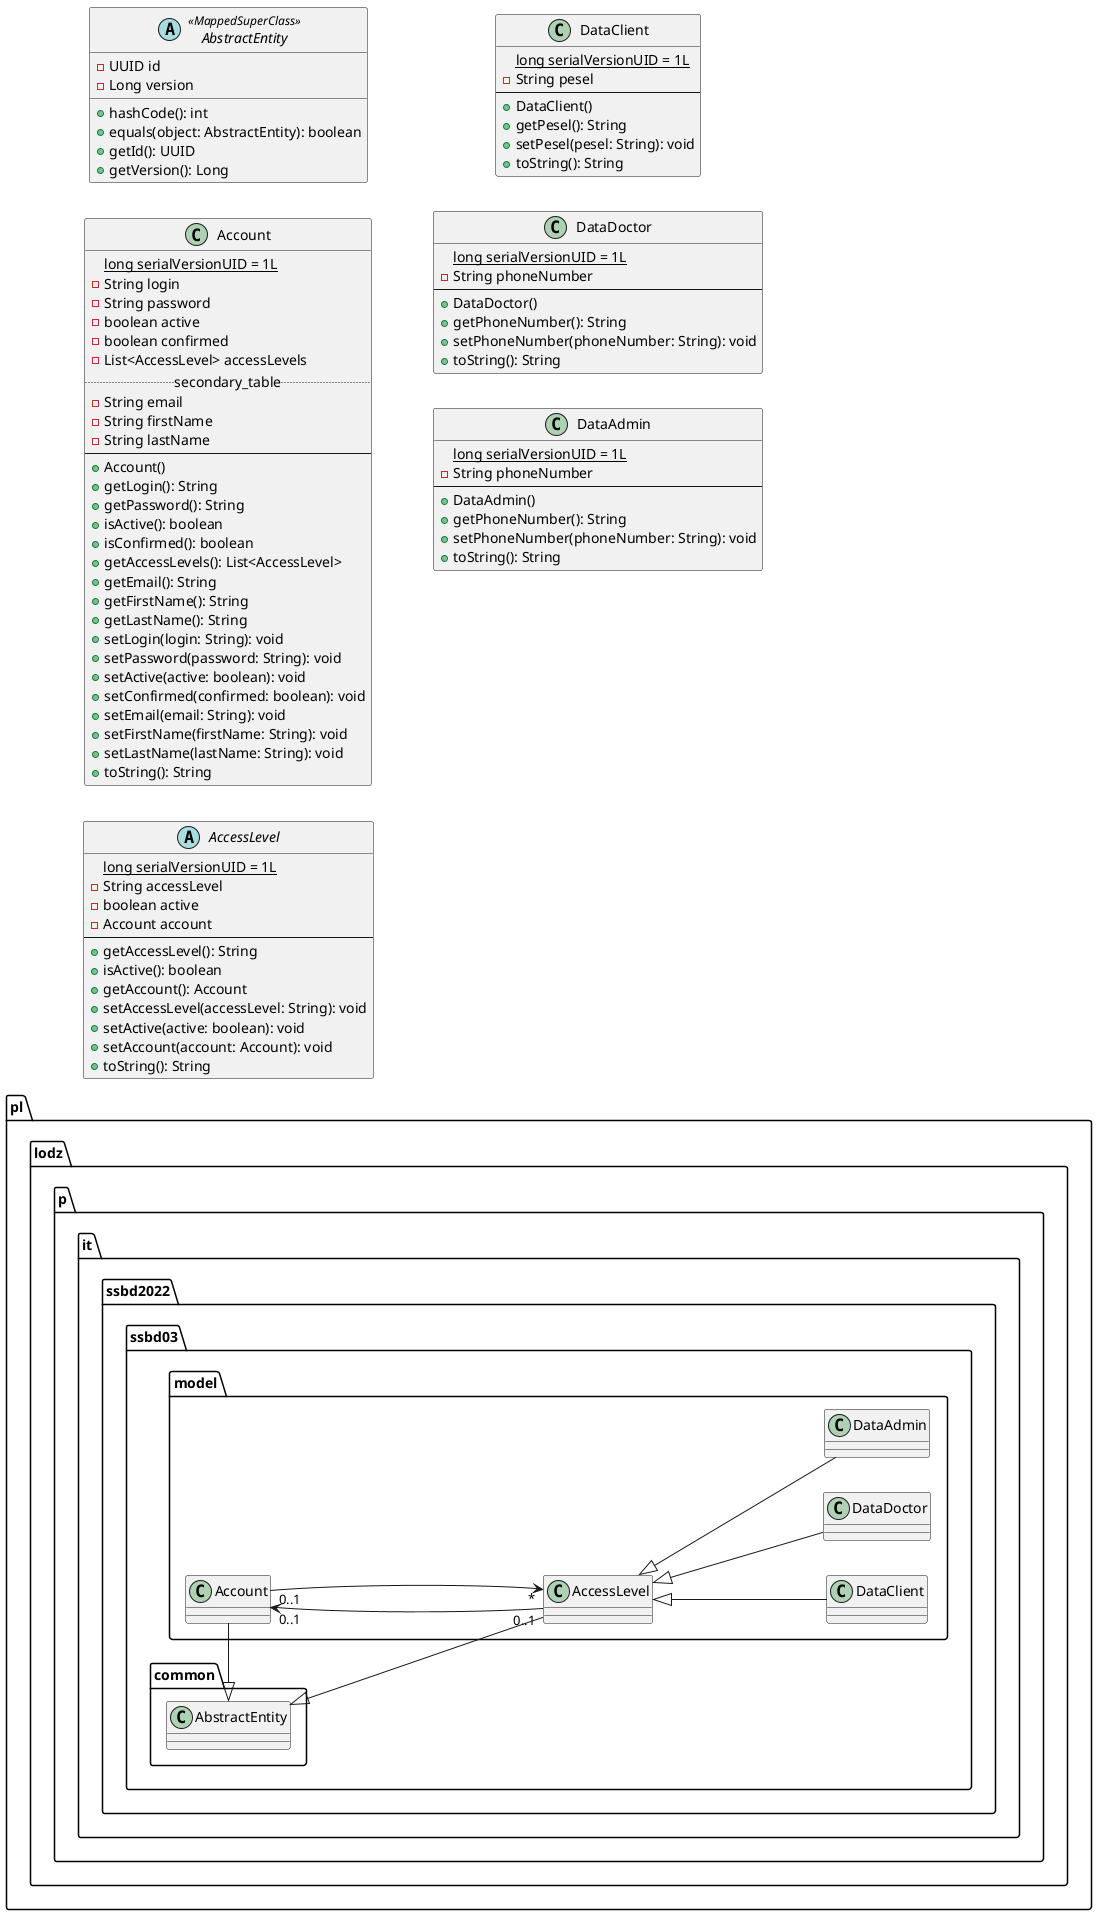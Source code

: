TODO: naprawić krotności itp, bo na pewno coś jest nie tak
na pewno, AccessLevel musi (nie "może") przechowywać konto
@startuml model
left to right direction

' to będzie trzeba przenieść do ssbd03.mok.model
package pl.lodz.p.it.ssbd2022.ssbd03.model {
    AccessLevel "*" <-- "0..1" Account
    Account "0..1" <-- "0..1" AccessLevel

    AccessLevel <|-- DataClient
    AccessLevel <|-- DataDoctor
    AccessLevel <|-- DataAdmin
}


package pl.lodz.p.it.ssbd2022.ssbd03.common {
    AbstractEntity <|- Account 
    AbstractEntity <|- AccessLevel
}


abstract class AbstractEntity <<MappedSuperClass>> {
    -UUID id
    -Long version

    +hashCode(): int
    +equals(object: AbstractEntity): boolean
    +getId(): UUID
    +getVersion(): Long
}


class Account {
    {static} long serialVersionUID = 1L
    -String login
    -String password
    -boolean active
    -boolean confirmed
    -List<AccessLevel> accessLevels
    .. secondary_table ..
    -String email
    -String firstName
    -String lastName
    --
    +Account()
    ' +Account(login: String, password: String, active: boolean, confirmed: boolean, accessLevels: List<AccessLevel>, email: String, firstName: String, lastName: String)
    +getLogin(): String
    +getPassword(): String
    +isActive(): boolean
    +isConfirmed(): boolean
    +getAccessLevels(): List<AccessLevel>
    +getEmail(): String
    +getFirstName(): String
    +getLastName(): String
    +setLogin(login: String): void
    +setPassword(password: String): void
    +setActive(active: boolean): void
    +setConfirmed(confirmed: boolean): void
    +setEmail(email: String): void
    +setFirstName(firstName: String): void
    +setLastName(lastName: String): void
    +toString(): String
}

abstract class AccessLevel {
    {static} long serialVersionUID = 1L
    -String accessLevel
    -boolean active
    -Account account
    --
    +getAccessLevel(): String
    +isActive(): boolean
    +getAccount(): Account
    +setAccessLevel(accessLevel: String): void
    +setActive(active: boolean): void
    +setAccount(account: Account): void
    +toString(): String
}

class DataClient {
    {static} long serialVersionUID = 1L
    -String pesel
    --
    +DataClient()
    +getPesel(): String
    +setPesel(pesel: String): void
    +toString(): String
}

class DataDoctor {
    {static} long serialVersionUID = 1L
    -String phoneNumber
    --
    +DataDoctor()
    +getPhoneNumber(): String
    +setPhoneNumber(phoneNumber: String): void
    +toString(): String
}

class DataAdmin {
    {static} long serialVersionUID = 1L
    -String phoneNumber
    --
    +DataAdmin()
    +getPhoneNumber(): String
    +setPhoneNumber(phoneNumber: String): void
    +toString(): String
}

@enduml

